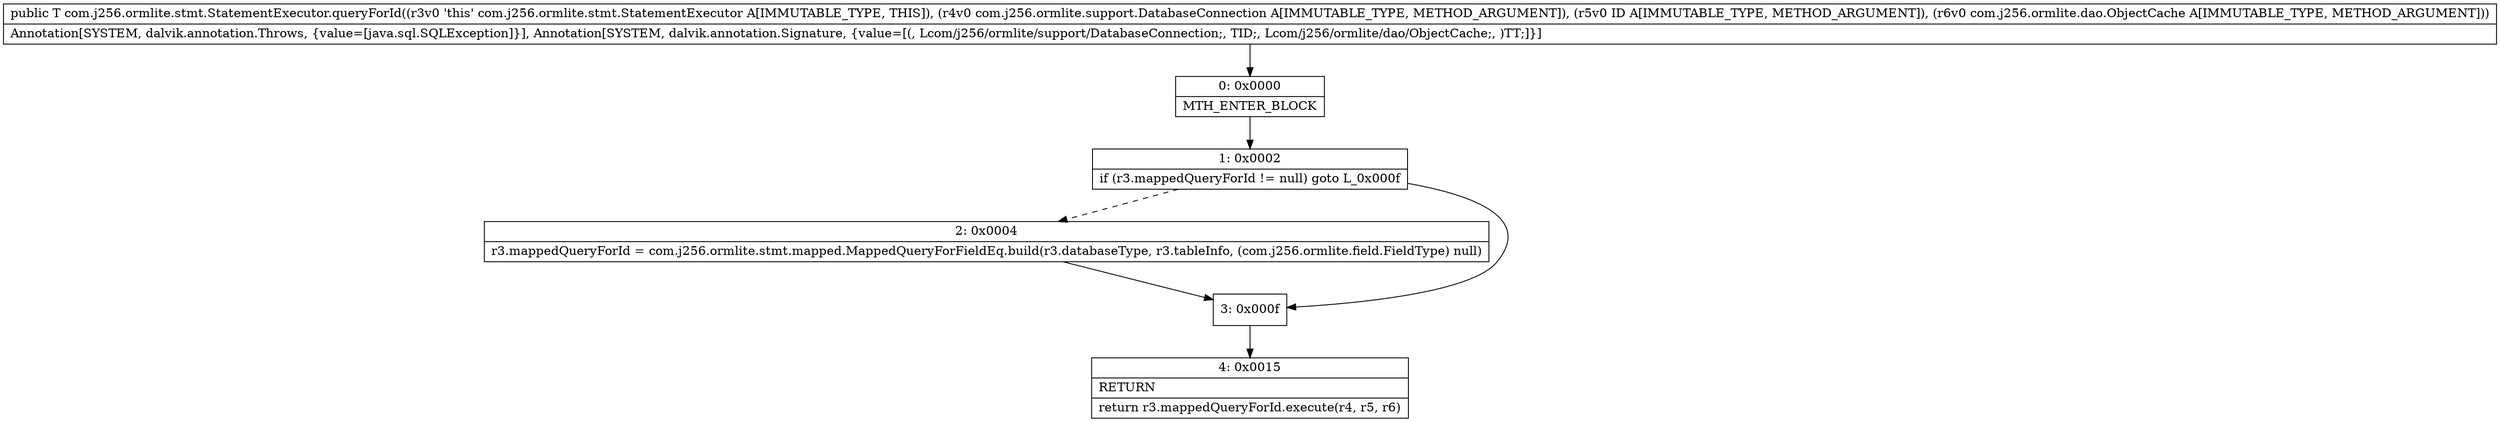 digraph "CFG forcom.j256.ormlite.stmt.StatementExecutor.queryForId(Lcom\/j256\/ormlite\/support\/DatabaseConnection;Ljava\/lang\/Object;Lcom\/j256\/ormlite\/dao\/ObjectCache;)Ljava\/lang\/Object;" {
Node_0 [shape=record,label="{0\:\ 0x0000|MTH_ENTER_BLOCK\l}"];
Node_1 [shape=record,label="{1\:\ 0x0002|if (r3.mappedQueryForId != null) goto L_0x000f\l}"];
Node_2 [shape=record,label="{2\:\ 0x0004|r3.mappedQueryForId = com.j256.ormlite.stmt.mapped.MappedQueryForFieldEq.build(r3.databaseType, r3.tableInfo, (com.j256.ormlite.field.FieldType) null)\l}"];
Node_3 [shape=record,label="{3\:\ 0x000f}"];
Node_4 [shape=record,label="{4\:\ 0x0015|RETURN\l|return r3.mappedQueryForId.execute(r4, r5, r6)\l}"];
MethodNode[shape=record,label="{public T com.j256.ormlite.stmt.StatementExecutor.queryForId((r3v0 'this' com.j256.ormlite.stmt.StatementExecutor A[IMMUTABLE_TYPE, THIS]), (r4v0 com.j256.ormlite.support.DatabaseConnection A[IMMUTABLE_TYPE, METHOD_ARGUMENT]), (r5v0 ID A[IMMUTABLE_TYPE, METHOD_ARGUMENT]), (r6v0 com.j256.ormlite.dao.ObjectCache A[IMMUTABLE_TYPE, METHOD_ARGUMENT]))  | Annotation[SYSTEM, dalvik.annotation.Throws, \{value=[java.sql.SQLException]\}], Annotation[SYSTEM, dalvik.annotation.Signature, \{value=[(, Lcom\/j256\/ormlite\/support\/DatabaseConnection;, TID;, Lcom\/j256\/ormlite\/dao\/ObjectCache;, )TT;]\}]\l}"];
MethodNode -> Node_0;
Node_0 -> Node_1;
Node_1 -> Node_2[style=dashed];
Node_1 -> Node_3;
Node_2 -> Node_3;
Node_3 -> Node_4;
}

